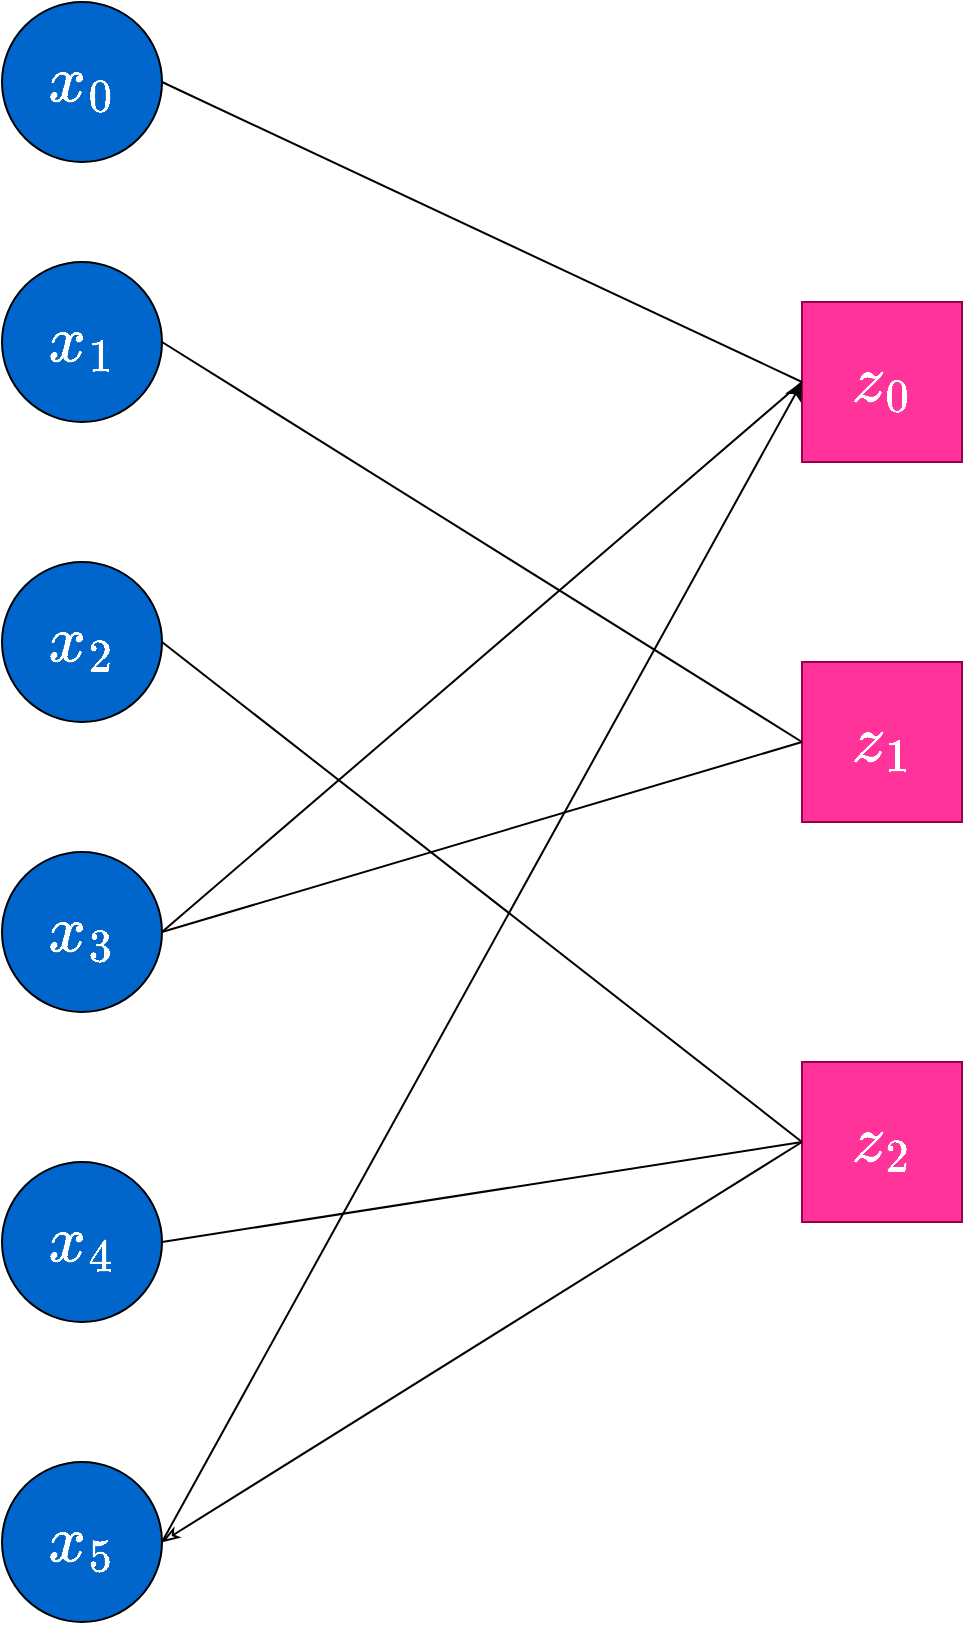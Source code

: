 <mxfile version="25.0.1">
  <diagram name="Page-1" id="xY8BbDD6V1Xm8JZrcFOM">
    <mxGraphModel dx="1729" dy="861" grid="1" gridSize="10" guides="1" tooltips="1" connect="1" arrows="1" fold="1" page="1" pageScale="1" pageWidth="827" pageHeight="1169" math="1" shadow="0">
      <root>
        <mxCell id="0" />
        <mxCell id="1" parent="0" />
        <mxCell id="z2Lx5dUMqIKF2mfZhz_8-2" value="\(x_0\)" style="ellipse;whiteSpace=wrap;html=1;aspect=fixed;fontSize=28;labelBackgroundColor=none;fillColor=#0066CC;fontColor=#FFFFFF;" parent="1" vertex="1">
          <mxGeometry x="173" y="30" width="80" height="80" as="geometry" />
        </mxCell>
        <mxCell id="z2Lx5dUMqIKF2mfZhz_8-3" value="\(x_1\)" style="ellipse;whiteSpace=wrap;html=1;aspect=fixed;fontSize=28;labelBackgroundColor=none;fillColor=#0066CC;fontColor=#FFFFFF;" parent="1" vertex="1">
          <mxGeometry x="173" y="160" width="80" height="80" as="geometry" />
        </mxCell>
        <mxCell id="z2Lx5dUMqIKF2mfZhz_8-8" value="\(z_0\)" style="whiteSpace=wrap;html=1;aspect=fixed;fontSize=28;fontColor=#FFFFFF;strokeColor=#99004D;fillColor=#FF3399;" parent="1" vertex="1">
          <mxGeometry x="573" y="180" width="80" height="80" as="geometry" />
        </mxCell>
        <mxCell id="z2Lx5dUMqIKF2mfZhz_8-11" value="\(x_2\)" style="ellipse;whiteSpace=wrap;html=1;aspect=fixed;fontSize=28;labelBackgroundColor=none;fillColor=#0066CC;fontColor=#FFFFFF;" parent="1" vertex="1">
          <mxGeometry x="173" y="310" width="80" height="80" as="geometry" />
        </mxCell>
        <mxCell id="z2Lx5dUMqIKF2mfZhz_8-12" value="\(x_3\)" style="ellipse;whiteSpace=wrap;html=1;aspect=fixed;fontSize=28;labelBackgroundColor=none;fillColor=#0066CC;fontColor=#FFFFFF;" parent="1" vertex="1">
          <mxGeometry x="173" y="455" width="80" height="80" as="geometry" />
        </mxCell>
        <mxCell id="z2Lx5dUMqIKF2mfZhz_8-13" value="\(x_4\)" style="ellipse;whiteSpace=wrap;html=1;aspect=fixed;fontSize=28;labelBackgroundColor=none;fillColor=#0066CC;fontColor=#FFFFFF;" parent="1" vertex="1">
          <mxGeometry x="173" y="610" width="80" height="80" as="geometry" />
        </mxCell>
        <mxCell id="z2Lx5dUMqIKF2mfZhz_8-14" value="\(x_5\)" style="ellipse;whiteSpace=wrap;html=1;aspect=fixed;fontSize=28;labelBackgroundColor=none;fillColor=#0066CC;fontColor=#FFFFFF;" parent="1" vertex="1">
          <mxGeometry x="173" y="760" width="80" height="80" as="geometry" />
        </mxCell>
        <mxCell id="z2Lx5dUMqIKF2mfZhz_8-15" style="edgeStyle=orthogonalEdgeStyle;rounded=0;orthogonalLoop=1;jettySize=auto;html=1;exitX=0.5;exitY=1;exitDx=0;exitDy=0;fontColor=#FFFFFF;endArrow=none;startFill=0;" parent="1" source="z2Lx5dUMqIKF2mfZhz_8-14" target="z2Lx5dUMqIKF2mfZhz_8-14" edge="1">
          <mxGeometry relative="1" as="geometry" />
        </mxCell>
        <mxCell id="z2Lx5dUMqIKF2mfZhz_8-17" value="\(z_1\)" style="whiteSpace=wrap;html=1;aspect=fixed;fontSize=28;fontColor=#FFFFFF;strokeColor=#99004D;fillColor=#FF3399;" parent="1" vertex="1">
          <mxGeometry x="573" y="360" width="80" height="80" as="geometry" />
        </mxCell>
        <mxCell id="z2Lx5dUMqIKF2mfZhz_8-18" value="\(z_2\)" style="whiteSpace=wrap;html=1;aspect=fixed;fontSize=28;fontColor=#FFFFFF;strokeColor=#99004D;fillColor=#FF3399;" parent="1" vertex="1">
          <mxGeometry x="573" y="560" width="80" height="80" as="geometry" />
        </mxCell>
        <mxCell id="z2Lx5dUMqIKF2mfZhz_8-20" value="" style="endArrow=none;html=1;rounded=0;exitX=1;exitY=0.5;exitDx=0;exitDy=0;entryX=0;entryY=0.5;entryDx=0;entryDy=0;startFill=0;endFill=0;strokeWidth=1;strokeColor=#000000;" parent="1" source="z2Lx5dUMqIKF2mfZhz_8-2" target="z2Lx5dUMqIKF2mfZhz_8-8" edge="1">
          <mxGeometry width="50" height="50" relative="1" as="geometry">
            <mxPoint x="273" y="510" as="sourcePoint" />
            <mxPoint x="323" y="460" as="targetPoint" />
          </mxGeometry>
        </mxCell>
        <mxCell id="z2Lx5dUMqIKF2mfZhz_8-21" value="" style="endArrow=none;html=1;rounded=0;exitX=1;exitY=0.5;exitDx=0;exitDy=0;startFill=0;" parent="1" source="z2Lx5dUMqIKF2mfZhz_8-12" edge="1">
          <mxGeometry width="50" height="50" relative="1" as="geometry">
            <mxPoint x="264" y="190" as="sourcePoint" />
            <mxPoint x="573" y="220" as="targetPoint" />
          </mxGeometry>
        </mxCell>
        <mxCell id="z2Lx5dUMqIKF2mfZhz_8-23" value="" style="endArrow=classic;html=1;rounded=0;entryX=0;entryY=0.5;entryDx=0;entryDy=0;exitX=1;exitY=0.5;exitDx=0;exitDy=0;startFill=0;strokeColor=#000000;strokeWidth=1;endFill=1;" parent="1" source="z2Lx5dUMqIKF2mfZhz_8-14" target="z2Lx5dUMqIKF2mfZhz_8-8" edge="1">
          <mxGeometry width="50" height="50" relative="1" as="geometry">
            <mxPoint x="303" y="740" as="sourcePoint" />
            <mxPoint x="603" y="250" as="targetPoint" />
          </mxGeometry>
        </mxCell>
        <mxCell id="z2Lx5dUMqIKF2mfZhz_8-24" value="" style="endArrow=none;html=1;rounded=0;exitX=1;exitY=0.5;exitDx=0;exitDy=0;entryX=0;entryY=0.5;entryDx=0;entryDy=0;startFill=0;endFill=0;strokeWidth=1;strokeColor=#000000;" parent="1" source="z2Lx5dUMqIKF2mfZhz_8-3" target="z2Lx5dUMqIKF2mfZhz_8-17" edge="1">
          <mxGeometry width="50" height="50" relative="1" as="geometry">
            <mxPoint x="253" y="200" as="sourcePoint" />
            <mxPoint x="573" y="350" as="targetPoint" />
          </mxGeometry>
        </mxCell>
        <mxCell id="z2Lx5dUMqIKF2mfZhz_8-27" value="" style="endArrow=none;html=1;rounded=0;entryX=0;entryY=0.5;entryDx=0;entryDy=0;exitX=1;exitY=0.5;exitDx=0;exitDy=0;startFill=0;" parent="1" source="z2Lx5dUMqIKF2mfZhz_8-12" target="z2Lx5dUMqIKF2mfZhz_8-17" edge="1">
          <mxGeometry width="50" height="50" relative="1" as="geometry">
            <mxPoint x="283" y="410" as="sourcePoint" />
            <mxPoint x="593" y="240" as="targetPoint" />
          </mxGeometry>
        </mxCell>
        <mxCell id="z2Lx5dUMqIKF2mfZhz_8-29" value="" style="endArrow=none;html=1;rounded=0;exitX=1;exitY=0.5;exitDx=0;exitDy=0;entryX=0;entryY=0.5;entryDx=0;entryDy=0;startFill=0;endFill=0;strokeWidth=1;strokeColor=#000000;" parent="1" source="z2Lx5dUMqIKF2mfZhz_8-11" target="z2Lx5dUMqIKF2mfZhz_8-18" edge="1">
          <mxGeometry width="50" height="50" relative="1" as="geometry">
            <mxPoint x="293" y="110" as="sourcePoint" />
            <mxPoint x="613" y="260" as="targetPoint" />
          </mxGeometry>
        </mxCell>
        <mxCell id="z2Lx5dUMqIKF2mfZhz_8-30" value="" style="endArrow=none;html=1;rounded=0;exitX=1;exitY=0.5;exitDx=0;exitDy=0;startFill=0;endFill=0;strokeWidth=1;strokeColor=#000000;" parent="1" source="z2Lx5dUMqIKF2mfZhz_8-13" edge="1">
          <mxGeometry width="50" height="50" relative="1" as="geometry">
            <mxPoint x="263" y="360" as="sourcePoint" />
            <mxPoint x="573" y="600" as="targetPoint" />
          </mxGeometry>
        </mxCell>
        <mxCell id="z2Lx5dUMqIKF2mfZhz_8-31" value="" style="endArrow=none;html=1;rounded=0;entryX=0;entryY=0.5;entryDx=0;entryDy=0;startFill=0;startArrow=classicThin;strokeWidth=1;strokeColor=#000000;" parent="1" target="z2Lx5dUMqIKF2mfZhz_8-18" edge="1">
          <mxGeometry width="50" height="50" relative="1" as="geometry">
            <mxPoint x="253" y="800" as="sourcePoint" />
            <mxPoint x="593" y="620" as="targetPoint" />
          </mxGeometry>
        </mxCell>
      </root>
    </mxGraphModel>
  </diagram>
</mxfile>
